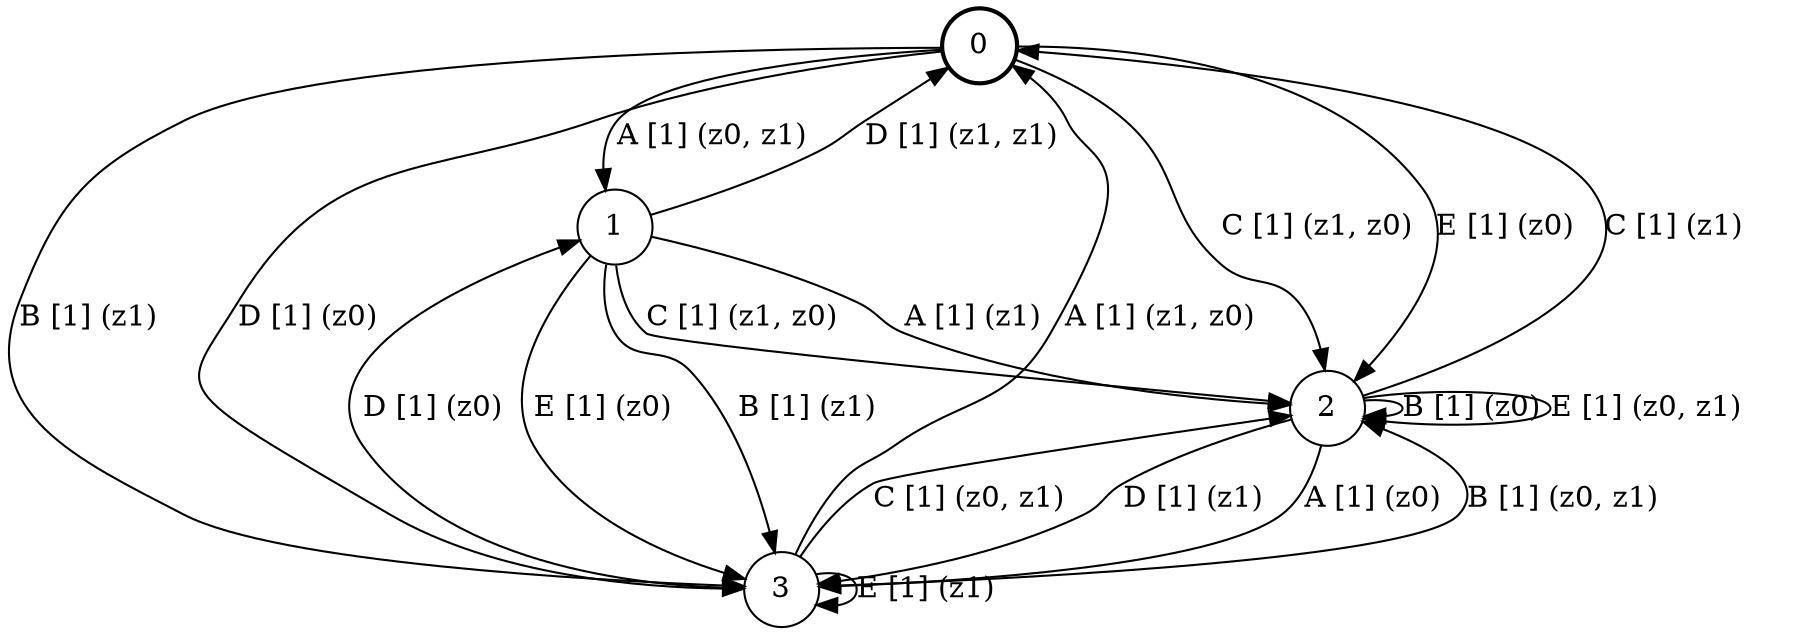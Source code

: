 # generated file, don't try to modify
# command: dot -Tpng <filename> > tree.png
digraph Automaton {
    node [shape = circle];
    0 [style = "bold"];
    0 -> 1 [label = "A [1] (z0, z1) "];
    0 -> 3 [label = "B [1] (z1) "];
    0 -> 2 [label = "C [1] (z1, z0) "];
    0 -> 3 [label = "D [1] (z0) "];
    0 -> 2 [label = "E [1] (z0) "];
    1 -> 2 [label = "A [1] (z1) "];
    1 -> 3 [label = "B [1] (z1) "];
    1 -> 2 [label = "C [1] (z1, z0) "];
    1 -> 0 [label = "D [1] (z1, z1) "];
    1 -> 3 [label = "E [1] (z0) "];
    2 -> 3 [label = "A [1] (z0) "];
    2 -> 2 [label = "B [1] (z0) "];
    2 -> 0 [label = "C [1] (z1) "];
    2 -> 3 [label = "D [1] (z1) "];
    2 -> 2 [label = "E [1] (z0, z1) "];
    3 -> 0 [label = "A [1] (z1, z0) "];
    3 -> 2 [label = "B [1] (z0, z1) "];
    3 -> 2 [label = "C [1] (z0, z1) "];
    3 -> 1 [label = "D [1] (z0) "];
    3 -> 3 [label = "E [1] (z1) "];
}
